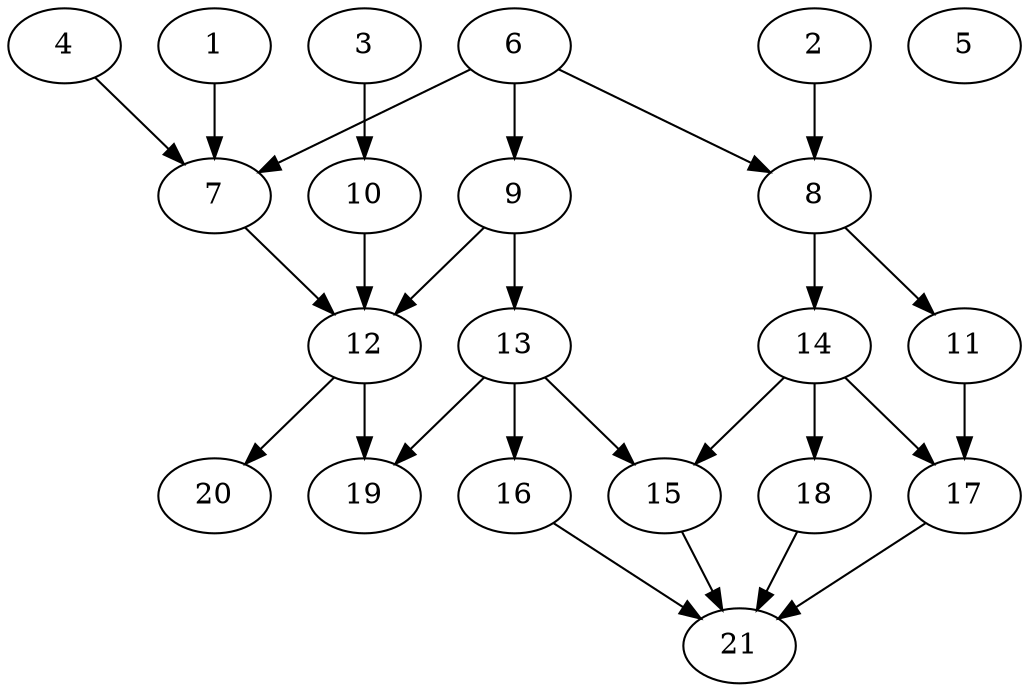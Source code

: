 // DAG (tier=2-normal, mode=data, n=21, ccr=0.406, fat=0.616, density=0.529, regular=0.522, jump=0.143, mindata=2097152, maxdata=16777216)
// DAG automatically generated by daggen at Sun Aug 24 16:33:33 2025
// /home/ermia/Project/Environments/daggen/bin/daggen --dot --ccr 0.406 --fat 0.616 --regular 0.522 --density 0.529 --jump 0.143 --mindata 2097152 --maxdata 16777216 -n 21 
digraph G {
  1 [size="1031377427020683648", alpha="0.12", expect_size="515688713510341824"]
  1 -> 7 [size ="385156024107008"]
  2 [size="469704187462482048", alpha="0.14", expect_size="234852093731241024"]
  2 -> 8 [size ="246063508226048"]
  3 [size="1395183254534713", alpha="0.17", expect_size="697591627267356"]
  3 -> 10 [size ="69144284233728"]
  4 [size="35948501066693214208", alpha="0.03", expect_size="17974250533346607104"]
  4 -> 7 [size ="87138586591232"]
  5 [size="75148847035135456", alpha="0.07", expect_size="37574423517567728"]
  6 [size="65532872332206232", alpha="0.17", expect_size="32766436166103116"]
  6 -> 7 [size ="1118480023683072"]
  6 -> 8 [size ="1118480023683072"]
  6 -> 9 [size ="1118480023683072"]
  7 [size="3136294491109303", alpha="0.06", expect_size="1568147245554651"]
  7 -> 12 [size ="72458455482368"]
  8 [size="648123543552378880", alpha="0.04", expect_size="324061771776189440"]
  8 -> 11 [size ="1699588654235648"]
  8 -> 14 [size ="1699588654235648"]
  9 [size="3685834352874225664000", alpha="0.03", expect_size="1842917176437112832000"]
  9 -> 12 [size ="1908888358092800"]
  9 -> 13 [size ="1908888358092800"]
  10 [size="1929208292448856440832", alpha="0.15", expect_size="964604146224428220416"]
  10 -> 12 [size ="1239774597742592"]
  11 [size="615284040390183747584", alpha="0.10", expect_size="307642020195091873792"]
  11 -> 17 [size ="578727012466688"]
  12 [size="1354155752210814", alpha="0.01", expect_size="677077876105407"]
  12 -> 19 [size ="69820271820800"]
  12 -> 20 [size ="69820271820800"]
  13 [size="58333181583245816", alpha="0.10", expect_size="29166590791622908"]
  13 -> 15 [size ="1658054349160448"]
  13 -> 16 [size ="1658054349160448"]
  13 -> 19 [size ="1658054349160448"]
  14 [size="25044816495689644", alpha="0.09", expect_size="12522408247844822"]
  14 -> 15 [size ="487207341129728"]
  14 -> 17 [size ="487207341129728"]
  14 -> 18 [size ="487207341129728"]
  15 [size="28218745369080352", alpha="0.05", expect_size="14109372684540176"]
  15 -> 21 [size ="517717505343488"]
  16 [size="2918654933215041552384", alpha="0.15", expect_size="1459327466607520776192"]
  16 -> 21 [size ="1633848643289088"]
  17 [size="38242870651292400", alpha="0.13", expect_size="19121435325646200"]
  17 -> 21 [size ="1999790460108800"]
  18 [size="557210965137680236544", alpha="0.17", expect_size="278605482568840118272"]
  18 -> 21 [size ="541713621843968"]
  19 [size="55721957584273408000", alpha="0.04", expect_size="27860978792136704000"]
  20 [size="2308149173467563", alpha="0.01", expect_size="1154074586733781"]
  21 [size="35728692483778144", alpha="0.18", expect_size="17864346241889072"]
}